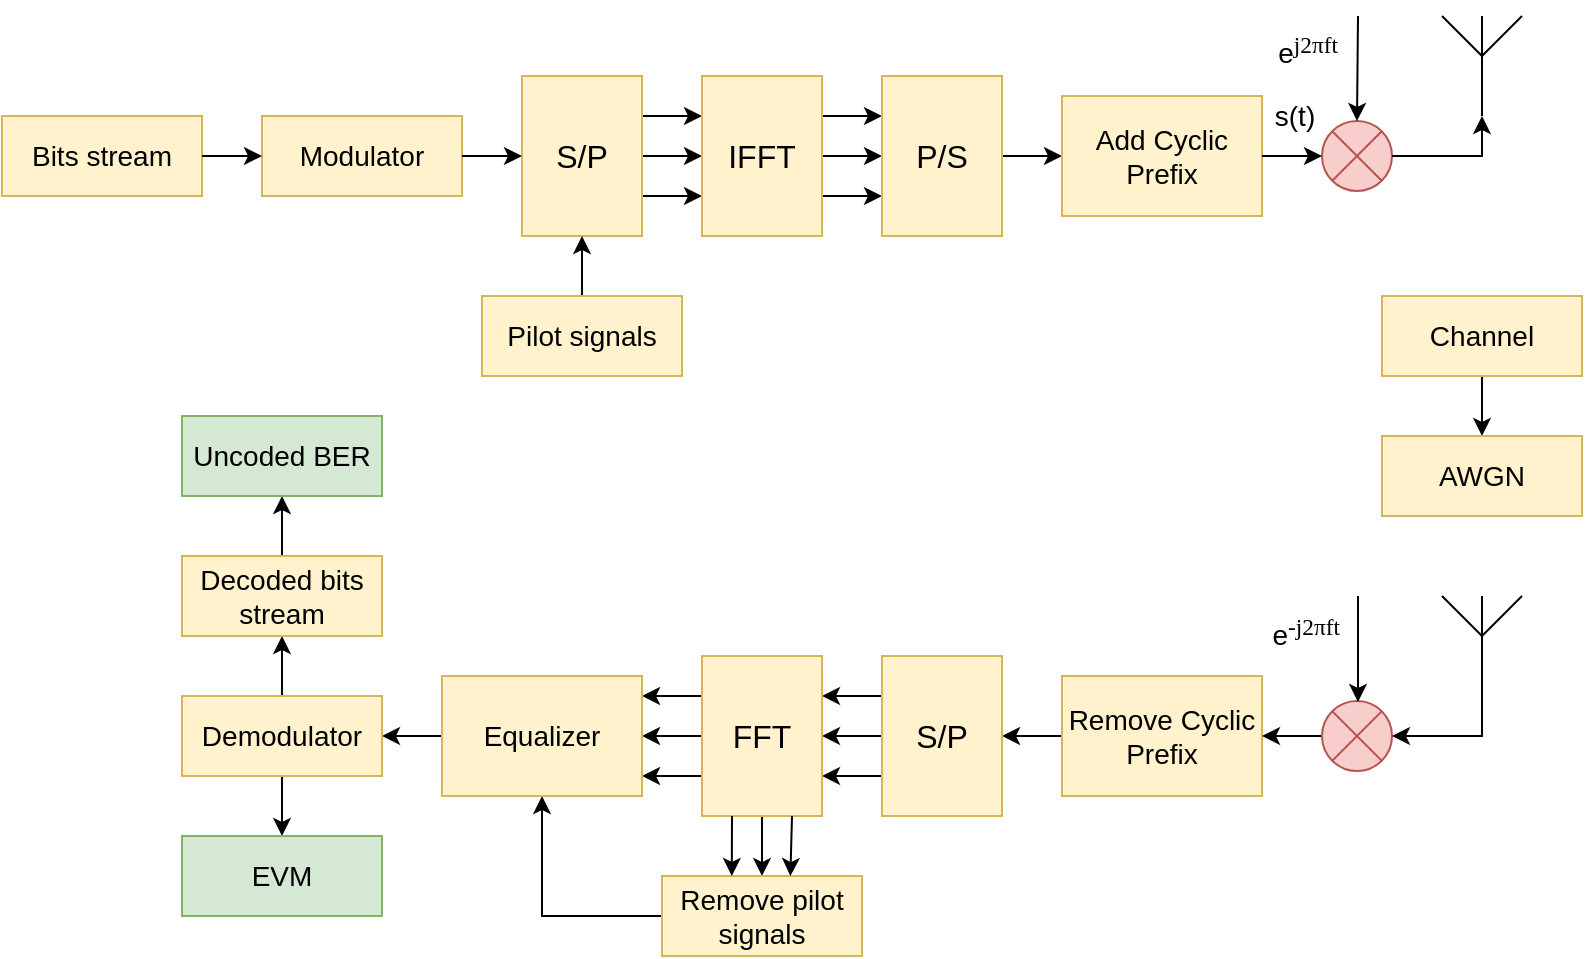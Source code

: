 <mxfile version="24.2.3" type="device">
  <diagram name="Страница — 1" id="Q2HFuk-CNmRQg0nZWxVH">
    <mxGraphModel dx="1050" dy="565" grid="1" gridSize="10" guides="1" tooltips="1" connect="1" arrows="1" fold="1" page="1" pageScale="1" pageWidth="827" pageHeight="1169" math="0" shadow="0">
      <root>
        <mxCell id="0" />
        <mxCell id="1" parent="0" />
        <mxCell id="ArrmUuo4qOU89jzBVSeP-1" value="&lt;font style=&quot;font-size: 14px;&quot; face=&quot;Helvetica&quot;&gt;Bits stream&lt;/font&gt;" style="rounded=0;whiteSpace=wrap;html=1;fillColor=#fff2cc;strokeColor=#d6b656;" parent="1" vertex="1">
          <mxGeometry x="20" y="80" width="100" height="40" as="geometry" />
        </mxCell>
        <mxCell id="ArrmUuo4qOU89jzBVSeP-2" value="&lt;font style=&quot;font-size: 14px;&quot; face=&quot;Helvetica&quot;&gt;Modulator&lt;/font&gt;" style="rounded=0;whiteSpace=wrap;html=1;fillColor=#fff2cc;strokeColor=#d6b656;" parent="1" vertex="1">
          <mxGeometry x="150" y="80" width="100" height="40" as="geometry" />
        </mxCell>
        <mxCell id="ArrmUuo4qOU89jzBVSeP-15" style="edgeStyle=orthogonalEdgeStyle;rounded=0;orthogonalLoop=1;jettySize=auto;html=1;exitX=0.75;exitY=0;exitDx=0;exitDy=0;entryX=0.75;entryY=1;entryDx=0;entryDy=0;" parent="1" source="ArrmUuo4qOU89jzBVSeP-3" target="ArrmUuo4qOU89jzBVSeP-4" edge="1">
          <mxGeometry relative="1" as="geometry" />
        </mxCell>
        <mxCell id="ArrmUuo4qOU89jzBVSeP-19" style="edgeStyle=orthogonalEdgeStyle;rounded=0;orthogonalLoop=1;jettySize=auto;html=1;exitX=0.5;exitY=0;exitDx=0;exitDy=0;entryX=0.5;entryY=1;entryDx=0;entryDy=0;" parent="1" source="ArrmUuo4qOU89jzBVSeP-3" target="ArrmUuo4qOU89jzBVSeP-4" edge="1">
          <mxGeometry relative="1" as="geometry" />
        </mxCell>
        <mxCell id="ArrmUuo4qOU89jzBVSeP-20" style="edgeStyle=orthogonalEdgeStyle;rounded=0;orthogonalLoop=1;jettySize=auto;html=1;exitX=0.25;exitY=0;exitDx=0;exitDy=0;entryX=0.25;entryY=1;entryDx=0;entryDy=0;" parent="1" source="ArrmUuo4qOU89jzBVSeP-3" target="ArrmUuo4qOU89jzBVSeP-4" edge="1">
          <mxGeometry relative="1" as="geometry" />
        </mxCell>
        <mxCell id="ArrmUuo4qOU89jzBVSeP-3" value="&lt;font size=&quot;3&quot;&gt;S/P&lt;/font&gt;" style="rounded=0;whiteSpace=wrap;html=1;direction=south;fillColor=#fff2cc;strokeColor=#d6b656;" parent="1" vertex="1">
          <mxGeometry x="280" y="60" width="60" height="80" as="geometry" />
        </mxCell>
        <mxCell id="ArrmUuo4qOU89jzBVSeP-22" style="edgeStyle=orthogonalEdgeStyle;rounded=0;orthogonalLoop=1;jettySize=auto;html=1;exitX=0.75;exitY=0;exitDx=0;exitDy=0;entryX=0.75;entryY=1;entryDx=0;entryDy=0;" parent="1" source="ArrmUuo4qOU89jzBVSeP-4" target="ArrmUuo4qOU89jzBVSeP-5" edge="1">
          <mxGeometry relative="1" as="geometry" />
        </mxCell>
        <mxCell id="ArrmUuo4qOU89jzBVSeP-23" style="edgeStyle=orthogonalEdgeStyle;rounded=0;orthogonalLoop=1;jettySize=auto;html=1;exitX=0.5;exitY=0;exitDx=0;exitDy=0;entryX=0.5;entryY=1;entryDx=0;entryDy=0;" parent="1" source="ArrmUuo4qOU89jzBVSeP-4" target="ArrmUuo4qOU89jzBVSeP-5" edge="1">
          <mxGeometry relative="1" as="geometry" />
        </mxCell>
        <mxCell id="ArrmUuo4qOU89jzBVSeP-24" style="edgeStyle=orthogonalEdgeStyle;rounded=0;orthogonalLoop=1;jettySize=auto;html=1;exitX=0.25;exitY=0;exitDx=0;exitDy=0;entryX=0.25;entryY=1;entryDx=0;entryDy=0;" parent="1" source="ArrmUuo4qOU89jzBVSeP-4" target="ArrmUuo4qOU89jzBVSeP-5" edge="1">
          <mxGeometry relative="1" as="geometry" />
        </mxCell>
        <mxCell id="ArrmUuo4qOU89jzBVSeP-4" value="&lt;font size=&quot;3&quot;&gt;IFFT&lt;/font&gt;" style="rounded=0;whiteSpace=wrap;html=1;direction=south;fillColor=#fff2cc;strokeColor=#d6b656;" parent="1" vertex="1">
          <mxGeometry x="370" y="60" width="60" height="80" as="geometry" />
        </mxCell>
        <mxCell id="ArrmUuo4qOU89jzBVSeP-25" style="edgeStyle=orthogonalEdgeStyle;rounded=0;orthogonalLoop=1;jettySize=auto;html=1;exitX=0.5;exitY=0;exitDx=0;exitDy=0;entryX=0;entryY=0.5;entryDx=0;entryDy=0;" parent="1" source="ArrmUuo4qOU89jzBVSeP-5" target="ArrmUuo4qOU89jzBVSeP-7" edge="1">
          <mxGeometry relative="1" as="geometry" />
        </mxCell>
        <mxCell id="ArrmUuo4qOU89jzBVSeP-5" value="&lt;font size=&quot;3&quot;&gt;P/S&lt;/font&gt;" style="rounded=0;whiteSpace=wrap;html=1;direction=south;fillColor=#fff2cc;strokeColor=#d6b656;" parent="1" vertex="1">
          <mxGeometry x="460" y="60" width="60" height="80" as="geometry" />
        </mxCell>
        <mxCell id="T_KkwJ9nRyH0SJgAtyol-1" style="edgeStyle=orthogonalEdgeStyle;rounded=0;orthogonalLoop=1;jettySize=auto;html=1;exitX=0.5;exitY=0;exitDx=0;exitDy=0;entryX=1;entryY=0.5;entryDx=0;entryDy=0;" parent="1" source="ArrmUuo4qOU89jzBVSeP-6" target="ArrmUuo4qOU89jzBVSeP-3" edge="1">
          <mxGeometry relative="1" as="geometry" />
        </mxCell>
        <mxCell id="ArrmUuo4qOU89jzBVSeP-6" value="&lt;font style=&quot;font-size: 14px;&quot; face=&quot;Helvetica&quot;&gt;Pilot signals&lt;/font&gt;" style="rounded=0;whiteSpace=wrap;html=1;fillColor=#fff2cc;strokeColor=#d6b656;" parent="1" vertex="1">
          <mxGeometry x="260" y="170" width="100" height="40" as="geometry" />
        </mxCell>
        <mxCell id="ArrmUuo4qOU89jzBVSeP-7" value="&lt;font style=&quot;font-size: 14px;&quot; face=&quot;Helvetica&quot;&gt;Add Cyclic Prefix&lt;/font&gt;" style="rounded=0;whiteSpace=wrap;html=1;fillColor=#fff2cc;strokeColor=#d6b656;" parent="1" vertex="1">
          <mxGeometry x="550" y="70" width="100" height="60" as="geometry" />
        </mxCell>
        <mxCell id="ArrmUuo4qOU89jzBVSeP-10" value="" style="endArrow=classic;html=1;rounded=0;exitX=1;exitY=0.5;exitDx=0;exitDy=0;entryX=0;entryY=0.5;entryDx=0;entryDy=0;" parent="1" source="ArrmUuo4qOU89jzBVSeP-1" target="ArrmUuo4qOU89jzBVSeP-2" edge="1">
          <mxGeometry width="50" height="50" relative="1" as="geometry">
            <mxPoint x="460" y="220" as="sourcePoint" />
            <mxPoint x="510" y="170" as="targetPoint" />
          </mxGeometry>
        </mxCell>
        <mxCell id="ArrmUuo4qOU89jzBVSeP-11" value="" style="endArrow=classic;html=1;rounded=0;exitX=1;exitY=0.5;exitDx=0;exitDy=0;entryX=0.5;entryY=1;entryDx=0;entryDy=0;" parent="1" source="ArrmUuo4qOU89jzBVSeP-2" target="ArrmUuo4qOU89jzBVSeP-3" edge="1">
          <mxGeometry width="50" height="50" relative="1" as="geometry">
            <mxPoint x="130" y="110" as="sourcePoint" />
            <mxPoint x="160" y="110" as="targetPoint" />
          </mxGeometry>
        </mxCell>
        <mxCell id="ArrmUuo4qOU89jzBVSeP-32" value="" style="verticalLabelPosition=bottom;verticalAlign=top;html=1;shape=mxgraph.flowchart.or;fillColor=#f8cecc;strokeColor=#b85450;" parent="1" vertex="1">
          <mxGeometry x="680" y="82.5" width="35" height="35" as="geometry" />
        </mxCell>
        <mxCell id="ArrmUuo4qOU89jzBVSeP-33" style="edgeStyle=orthogonalEdgeStyle;rounded=0;orthogonalLoop=1;jettySize=auto;html=1;entryX=0;entryY=0.5;entryDx=0;entryDy=0;entryPerimeter=0;" parent="1" source="ArrmUuo4qOU89jzBVSeP-7" target="ArrmUuo4qOU89jzBVSeP-32" edge="1">
          <mxGeometry relative="1" as="geometry" />
        </mxCell>
        <mxCell id="ArrmUuo4qOU89jzBVSeP-34" value="s(t)" style="edgeLabel;html=1;align=center;verticalAlign=bottom;resizable=0;points=[];labelPosition=center;verticalLabelPosition=top;textDirection=ltr;fontSize=14;" parent="ArrmUuo4qOU89jzBVSeP-33" vertex="1" connectable="0">
          <mxGeometry x="0.44" y="-2" relative="1" as="geometry">
            <mxPoint y="-12" as="offset" />
          </mxGeometry>
        </mxCell>
        <mxCell id="ArrmUuo4qOU89jzBVSeP-35" value="" style="endArrow=classic;html=1;rounded=0;entryX=0.5;entryY=0;entryDx=0;entryDy=0;entryPerimeter=0;" parent="1" target="ArrmUuo4qOU89jzBVSeP-32" edge="1">
          <mxGeometry width="50" height="50" relative="1" as="geometry">
            <mxPoint x="698" y="30" as="sourcePoint" />
            <mxPoint x="697" as="targetPoint" />
          </mxGeometry>
        </mxCell>
        <mxCell id="ArrmUuo4qOU89jzBVSeP-36" value="e&lt;span style=&quot;font-family: &amp;quot;Cambria Math&amp;quot;; text-align: center; text-indent: 0in;&quot;&gt;&lt;sup&gt;j2πft&lt;/sup&gt;&lt;/span&gt;" style="edgeLabel;html=1;align=right;verticalAlign=middle;resizable=0;points=[];labelPosition=left;verticalLabelPosition=middle;fontSize=14;" parent="ArrmUuo4qOU89jzBVSeP-35" vertex="1" connectable="0">
          <mxGeometry x="-0.191" relative="1" as="geometry">
            <mxPoint x="-9" y="-3" as="offset" />
          </mxGeometry>
        </mxCell>
        <mxCell id="ArrmUuo4qOU89jzBVSeP-37" value="" style="verticalLabelPosition=bottom;shadow=0;dashed=0;align=center;html=1;verticalAlign=top;shape=mxgraph.electrical.radio.aerial_-_antenna_1;" parent="1" vertex="1">
          <mxGeometry x="740" y="30" width="40" height="50" as="geometry" />
        </mxCell>
        <mxCell id="ArrmUuo4qOU89jzBVSeP-38" style="edgeStyle=orthogonalEdgeStyle;rounded=0;orthogonalLoop=1;jettySize=auto;html=1;exitX=1;exitY=0.5;exitDx=0;exitDy=0;exitPerimeter=0;entryX=0.5;entryY=1;entryDx=0;entryDy=0;entryPerimeter=0;" parent="1" source="ArrmUuo4qOU89jzBVSeP-32" target="ArrmUuo4qOU89jzBVSeP-37" edge="1">
          <mxGeometry relative="1" as="geometry" />
        </mxCell>
        <mxCell id="ArrmUuo4qOU89jzBVSeP-45" style="edgeStyle=orthogonalEdgeStyle;rounded=0;orthogonalLoop=1;jettySize=auto;html=1;exitX=0.5;exitY=1;exitDx=0;exitDy=0;entryX=0.5;entryY=0;entryDx=0;entryDy=0;" parent="1" source="ArrmUuo4qOU89jzBVSeP-41" target="ArrmUuo4qOU89jzBVSeP-44" edge="1">
          <mxGeometry relative="1" as="geometry" />
        </mxCell>
        <mxCell id="ArrmUuo4qOU89jzBVSeP-41" value="&lt;font style=&quot;font-size: 14px;&quot; face=&quot;Helvetica&quot;&gt;Channel&lt;/font&gt;" style="rounded=0;whiteSpace=wrap;html=1;fillColor=#fff2cc;strokeColor=#d6b656;" parent="1" vertex="1">
          <mxGeometry x="710" y="170" width="100" height="40" as="geometry" />
        </mxCell>
        <mxCell id="ArrmUuo4qOU89jzBVSeP-42" value="" style="verticalLabelPosition=bottom;shadow=0;dashed=0;align=center;html=1;verticalAlign=top;shape=mxgraph.electrical.radio.aerial_-_antenna_1;" parent="1" vertex="1">
          <mxGeometry x="740" y="320" width="40" height="50" as="geometry" />
        </mxCell>
        <mxCell id="ArrmUuo4qOU89jzBVSeP-44" value="&lt;font style=&quot;font-size: 14px;&quot; face=&quot;Helvetica&quot;&gt;AWGN&lt;/font&gt;" style="rounded=0;whiteSpace=wrap;html=1;fillColor=#fff2cc;strokeColor=#d6b656;" parent="1" vertex="1">
          <mxGeometry x="710" y="240" width="100" height="40" as="geometry" />
        </mxCell>
        <mxCell id="ArrmUuo4qOU89jzBVSeP-57" style="edgeStyle=orthogonalEdgeStyle;rounded=0;orthogonalLoop=1;jettySize=auto;html=1;exitX=0;exitY=0.5;exitDx=0;exitDy=0;entryX=0.5;entryY=0;entryDx=0;entryDy=0;" parent="1" source="ArrmUuo4qOU89jzBVSeP-46" target="ArrmUuo4qOU89jzBVSeP-54" edge="1">
          <mxGeometry relative="1" as="geometry" />
        </mxCell>
        <mxCell id="ArrmUuo4qOU89jzBVSeP-46" value="&lt;font style=&quot;font-size: 14px;&quot; face=&quot;Helvetica&quot;&gt;Remove Cyclic Prefix&lt;/font&gt;" style="rounded=0;whiteSpace=wrap;html=1;fillColor=#fff2cc;strokeColor=#d6b656;" parent="1" vertex="1">
          <mxGeometry x="550" y="360" width="100" height="60" as="geometry" />
        </mxCell>
        <mxCell id="ArrmUuo4qOU89jzBVSeP-53" style="edgeStyle=orthogonalEdgeStyle;rounded=0;orthogonalLoop=1;jettySize=auto;html=1;entryX=1;entryY=0.5;entryDx=0;entryDy=0;" parent="1" source="ArrmUuo4qOU89jzBVSeP-47" target="ArrmUuo4qOU89jzBVSeP-46" edge="1">
          <mxGeometry relative="1" as="geometry" />
        </mxCell>
        <mxCell id="ArrmUuo4qOU89jzBVSeP-47" value="" style="verticalLabelPosition=bottom;verticalAlign=top;html=1;shape=mxgraph.flowchart.or;fillColor=#f8cecc;strokeColor=#b85450;" parent="1" vertex="1">
          <mxGeometry x="680" y="372.5" width="35" height="35" as="geometry" />
        </mxCell>
        <mxCell id="ArrmUuo4qOU89jzBVSeP-48" style="edgeStyle=orthogonalEdgeStyle;rounded=0;orthogonalLoop=1;jettySize=auto;html=1;exitX=0.5;exitY=1;exitDx=0;exitDy=0;exitPerimeter=0;entryX=1;entryY=0.5;entryDx=0;entryDy=0;entryPerimeter=0;" parent="1" source="ArrmUuo4qOU89jzBVSeP-42" target="ArrmUuo4qOU89jzBVSeP-47" edge="1">
          <mxGeometry relative="1" as="geometry" />
        </mxCell>
        <mxCell id="ArrmUuo4qOU89jzBVSeP-51" value="" style="endArrow=classic;html=1;rounded=0;entryX=0.5;entryY=0;entryDx=0;entryDy=0;entryPerimeter=0;" parent="1" edge="1">
          <mxGeometry width="50" height="50" relative="1" as="geometry">
            <mxPoint x="698" y="320" as="sourcePoint" />
            <mxPoint x="698" y="373" as="targetPoint" />
          </mxGeometry>
        </mxCell>
        <mxCell id="ArrmUuo4qOU89jzBVSeP-52" value="e&lt;span style=&quot;font-family: &amp;quot;Cambria Math&amp;quot;; text-align: center; text-indent: 0in;&quot;&gt;&lt;sup&gt;-j2πft&lt;/sup&gt;&lt;/span&gt;" style="edgeLabel;html=1;align=right;verticalAlign=middle;resizable=0;points=[];labelPosition=left;verticalLabelPosition=middle;fontSize=14;" parent="ArrmUuo4qOU89jzBVSeP-51" vertex="1" connectable="0">
          <mxGeometry x="-0.191" relative="1" as="geometry">
            <mxPoint x="-9" y="-3" as="offset" />
          </mxGeometry>
        </mxCell>
        <mxCell id="ArrmUuo4qOU89jzBVSeP-58" style="edgeStyle=orthogonalEdgeStyle;rounded=0;orthogonalLoop=1;jettySize=auto;html=1;exitX=0.25;exitY=1;exitDx=0;exitDy=0;entryX=0.25;entryY=0;entryDx=0;entryDy=0;" parent="1" source="ArrmUuo4qOU89jzBVSeP-54" target="ArrmUuo4qOU89jzBVSeP-55" edge="1">
          <mxGeometry relative="1" as="geometry" />
        </mxCell>
        <mxCell id="ArrmUuo4qOU89jzBVSeP-59" style="edgeStyle=orthogonalEdgeStyle;rounded=0;orthogonalLoop=1;jettySize=auto;html=1;exitX=0.5;exitY=1;exitDx=0;exitDy=0;entryX=0.5;entryY=0;entryDx=0;entryDy=0;" parent="1" source="ArrmUuo4qOU89jzBVSeP-54" target="ArrmUuo4qOU89jzBVSeP-55" edge="1">
          <mxGeometry relative="1" as="geometry" />
        </mxCell>
        <mxCell id="ArrmUuo4qOU89jzBVSeP-60" style="edgeStyle=orthogonalEdgeStyle;rounded=0;orthogonalLoop=1;jettySize=auto;html=1;exitX=0.75;exitY=1;exitDx=0;exitDy=0;entryX=0.75;entryY=0;entryDx=0;entryDy=0;" parent="1" source="ArrmUuo4qOU89jzBVSeP-54" target="ArrmUuo4qOU89jzBVSeP-55" edge="1">
          <mxGeometry relative="1" as="geometry" />
        </mxCell>
        <mxCell id="ArrmUuo4qOU89jzBVSeP-54" value="&lt;font size=&quot;3&quot;&gt;S/P&lt;/font&gt;" style="rounded=0;whiteSpace=wrap;html=1;direction=south;fillColor=#fff2cc;strokeColor=#d6b656;" parent="1" vertex="1">
          <mxGeometry x="460" y="350" width="60" height="80" as="geometry" />
        </mxCell>
        <mxCell id="ArrmUuo4qOU89jzBVSeP-61" style="edgeStyle=orthogonalEdgeStyle;rounded=0;orthogonalLoop=1;jettySize=auto;html=1;exitX=0.25;exitY=1;exitDx=0;exitDy=0;entryX=0.25;entryY=0;entryDx=0;entryDy=0;" parent="1" source="ArrmUuo4qOU89jzBVSeP-55" edge="1">
          <mxGeometry relative="1" as="geometry">
            <mxPoint x="340" y="370" as="targetPoint" />
          </mxGeometry>
        </mxCell>
        <mxCell id="ArrmUuo4qOU89jzBVSeP-62" style="edgeStyle=orthogonalEdgeStyle;rounded=0;orthogonalLoop=1;jettySize=auto;html=1;exitX=0.5;exitY=1;exitDx=0;exitDy=0;entryX=0.5;entryY=0;entryDx=0;entryDy=0;" parent="1" source="ArrmUuo4qOU89jzBVSeP-55" edge="1">
          <mxGeometry relative="1" as="geometry">
            <mxPoint x="340" y="390" as="targetPoint" />
          </mxGeometry>
        </mxCell>
        <mxCell id="ArrmUuo4qOU89jzBVSeP-63" style="edgeStyle=orthogonalEdgeStyle;rounded=0;orthogonalLoop=1;jettySize=auto;html=1;exitX=0.75;exitY=1;exitDx=0;exitDy=0;entryX=0.75;entryY=0;entryDx=0;entryDy=0;" parent="1" source="ArrmUuo4qOU89jzBVSeP-55" edge="1">
          <mxGeometry relative="1" as="geometry">
            <mxPoint x="340" y="410" as="targetPoint" />
          </mxGeometry>
        </mxCell>
        <mxCell id="ArrmUuo4qOU89jzBVSeP-65" style="edgeStyle=orthogonalEdgeStyle;rounded=0;orthogonalLoop=1;jettySize=auto;html=1;exitX=1;exitY=0.5;exitDx=0;exitDy=0;entryX=0.5;entryY=0;entryDx=0;entryDy=0;" parent="1" source="ArrmUuo4qOU89jzBVSeP-55" target="ArrmUuo4qOU89jzBVSeP-64" edge="1">
          <mxGeometry relative="1" as="geometry" />
        </mxCell>
        <mxCell id="ArrmUuo4qOU89jzBVSeP-55" value="&lt;font size=&quot;3&quot;&gt;FFT&lt;/font&gt;" style="rounded=0;whiteSpace=wrap;html=1;direction=south;fillColor=#fff2cc;strokeColor=#d6b656;" parent="1" vertex="1">
          <mxGeometry x="370" y="350" width="60" height="80" as="geometry" />
        </mxCell>
        <mxCell id="jMAQFZ3Wdicsl2ck7pQr-4" style="edgeStyle=orthogonalEdgeStyle;rounded=0;orthogonalLoop=1;jettySize=auto;html=1;exitX=0;exitY=0.5;exitDx=0;exitDy=0;entryX=0.5;entryY=1;entryDx=0;entryDy=0;" parent="1" source="ArrmUuo4qOU89jzBVSeP-64" target="ArrmUuo4qOU89jzBVSeP-66" edge="1">
          <mxGeometry relative="1" as="geometry" />
        </mxCell>
        <mxCell id="ArrmUuo4qOU89jzBVSeP-64" value="&lt;font style=&quot;font-size: 14px;&quot; face=&quot;Helvetica&quot;&gt;Remove pilot signals&lt;/font&gt;" style="rounded=0;whiteSpace=wrap;html=1;fillColor=#fff2cc;strokeColor=#d6b656;" parent="1" vertex="1">
          <mxGeometry x="350" y="460" width="100" height="40" as="geometry" />
        </mxCell>
        <mxCell id="jMAQFZ3Wdicsl2ck7pQr-6" style="edgeStyle=orthogonalEdgeStyle;rounded=0;orthogonalLoop=1;jettySize=auto;html=1;exitX=0;exitY=0.5;exitDx=0;exitDy=0;" parent="1" source="ArrmUuo4qOU89jzBVSeP-66" target="ArrmUuo4qOU89jzBVSeP-68" edge="1">
          <mxGeometry relative="1" as="geometry" />
        </mxCell>
        <mxCell id="ArrmUuo4qOU89jzBVSeP-66" value="&lt;font style=&quot;font-size: 14px;&quot; face=&quot;Helvetica&quot;&gt;Equalizer&lt;/font&gt;" style="rounded=0;whiteSpace=wrap;html=1;fillColor=#fff2cc;strokeColor=#d6b656;" parent="1" vertex="1">
          <mxGeometry x="240" y="360" width="100" height="60" as="geometry" />
        </mxCell>
        <mxCell id="jMAQFZ3Wdicsl2ck7pQr-7" style="edgeStyle=orthogonalEdgeStyle;rounded=0;orthogonalLoop=1;jettySize=auto;html=1;exitX=0.5;exitY=0;exitDx=0;exitDy=0;entryX=0.5;entryY=1;entryDx=0;entryDy=0;" parent="1" source="ArrmUuo4qOU89jzBVSeP-68" target="ArrmUuo4qOU89jzBVSeP-77" edge="1">
          <mxGeometry relative="1" as="geometry" />
        </mxCell>
        <mxCell id="FL3bZ-mZVT9EWMBVddr9-4" style="edgeStyle=orthogonalEdgeStyle;rounded=0;orthogonalLoop=1;jettySize=auto;html=1;exitX=0.5;exitY=1;exitDx=0;exitDy=0;" parent="1" source="ArrmUuo4qOU89jzBVSeP-68" target="FL3bZ-mZVT9EWMBVddr9-3" edge="1">
          <mxGeometry relative="1" as="geometry" />
        </mxCell>
        <mxCell id="ArrmUuo4qOU89jzBVSeP-68" value="&lt;font style=&quot;font-size: 14px;&quot; face=&quot;Helvetica&quot;&gt;Demodulator&lt;/font&gt;" style="rounded=0;whiteSpace=wrap;html=1;fillColor=#fff2cc;strokeColor=#d6b656;" parent="1" vertex="1">
          <mxGeometry x="110" y="370" width="100" height="40" as="geometry" />
        </mxCell>
        <mxCell id="FL3bZ-mZVT9EWMBVddr9-2" style="edgeStyle=orthogonalEdgeStyle;rounded=0;orthogonalLoop=1;jettySize=auto;html=1;exitX=0.5;exitY=0;exitDx=0;exitDy=0;entryX=0.5;entryY=1;entryDx=0;entryDy=0;" parent="1" source="ArrmUuo4qOU89jzBVSeP-77" target="FL3bZ-mZVT9EWMBVddr9-1" edge="1">
          <mxGeometry relative="1" as="geometry" />
        </mxCell>
        <mxCell id="ArrmUuo4qOU89jzBVSeP-77" value="&lt;font style=&quot;font-size: 14px;&quot; face=&quot;Helvetica&quot;&gt;Decoded bits stream&lt;/font&gt;" style="rounded=0;whiteSpace=wrap;html=1;fillColor=#fff2cc;strokeColor=#d6b656;" parent="1" vertex="1">
          <mxGeometry x="110" y="300" width="100" height="40" as="geometry" />
        </mxCell>
        <mxCell id="FL3bZ-mZVT9EWMBVddr9-1" value="&lt;font style=&quot;font-size: 14px;&quot; face=&quot;Helvetica&quot;&gt;Uncoded BER&lt;/font&gt;" style="rounded=0;whiteSpace=wrap;html=1;fillColor=#d5e8d4;strokeColor=#82b366;" parent="1" vertex="1">
          <mxGeometry x="110" y="230" width="100" height="40" as="geometry" />
        </mxCell>
        <mxCell id="FL3bZ-mZVT9EWMBVddr9-3" value="&lt;font style=&quot;font-size: 14px;&quot; face=&quot;Helvetica&quot;&gt;EVM&lt;/font&gt;" style="rounded=0;whiteSpace=wrap;html=1;fillColor=#d5e8d4;strokeColor=#82b366;" parent="1" vertex="1">
          <mxGeometry x="110" y="440" width="100" height="40" as="geometry" />
        </mxCell>
        <mxCell id="3FI4oPRwpbPhZILjAUkI-5" style="edgeStyle=orthogonalEdgeStyle;rounded=0;orthogonalLoop=1;jettySize=auto;html=1;exitX=1;exitY=0.75;exitDx=0;exitDy=0;entryX=0.349;entryY=0;entryDx=0;entryDy=0;entryPerimeter=0;" parent="1" source="ArrmUuo4qOU89jzBVSeP-55" target="ArrmUuo4qOU89jzBVSeP-64" edge="1">
          <mxGeometry relative="1" as="geometry" />
        </mxCell>
        <mxCell id="3FI4oPRwpbPhZILjAUkI-6" style="edgeStyle=orthogonalEdgeStyle;rounded=0;orthogonalLoop=1;jettySize=auto;html=1;exitX=1;exitY=0.25;exitDx=0;exitDy=0;entryX=0.642;entryY=0.001;entryDx=0;entryDy=0;entryPerimeter=0;" parent="1" source="ArrmUuo4qOU89jzBVSeP-55" target="ArrmUuo4qOU89jzBVSeP-64" edge="1">
          <mxGeometry relative="1" as="geometry" />
        </mxCell>
      </root>
    </mxGraphModel>
  </diagram>
</mxfile>

